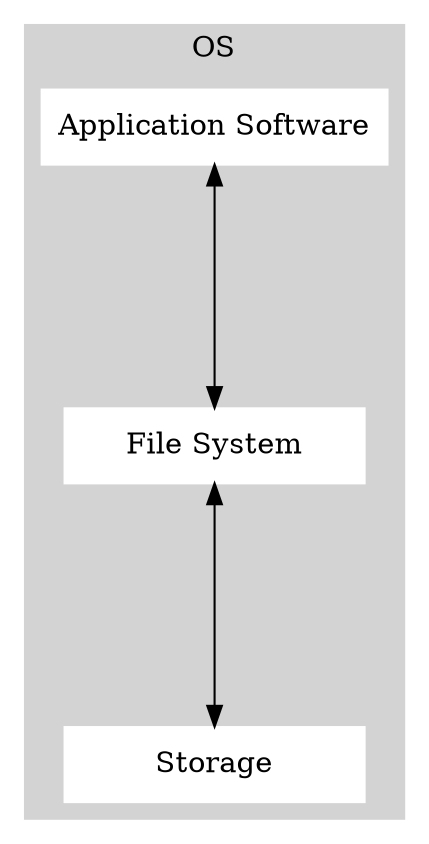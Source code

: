 digraph storage {
	compound = true;
	ratio="expand";
	ranksep="0.8 equally";
	nodesep=0.75;

	subgraph cluster0 {
        	node [style=filled,color=white];

        	style = "filled";
        	color = "lightgrey";
        	label = "OS";

		app [label="Application Software", shape=box, width=2.0];
		fs [label="File System", shape=box,width=2.0];
		storage [label="Storage", shape=box, width=2.0];

		app -> fs [dir=both,minlen=2];
		fs -> storage [dir=both,minlen=2];
	}
}
